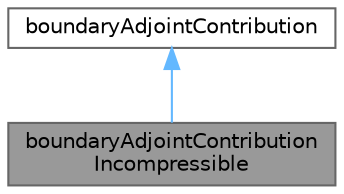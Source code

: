 digraph "boundaryAdjointContributionIncompressible"
{
 // LATEX_PDF_SIZE
  bgcolor="transparent";
  edge [fontname=Helvetica,fontsize=10,labelfontname=Helvetica,labelfontsize=10];
  node [fontname=Helvetica,fontsize=10,shape=box,height=0.2,width=0.4];
  Node1 [id="Node000001",label="boundaryAdjointContribution\lIncompressible",height=0.2,width=0.4,color="gray40", fillcolor="grey60", style="filled", fontcolor="black",tooltip="Contributions of objective function differentiation to adjoint boundary conditions for incompressible..."];
  Node2 -> Node1 [id="edge1_Node000001_Node000002",dir="back",color="steelblue1",style="solid",tooltip=" "];
  Node2 [id="Node000002",label="boundaryAdjointContribution",height=0.2,width=0.4,color="gray40", fillcolor="white", style="filled",URL="$classFoam_1_1boundaryAdjointContribution.html",tooltip="Abstract base class for computing contributions of the objective functions to the adjoint boundary co..."];
}
